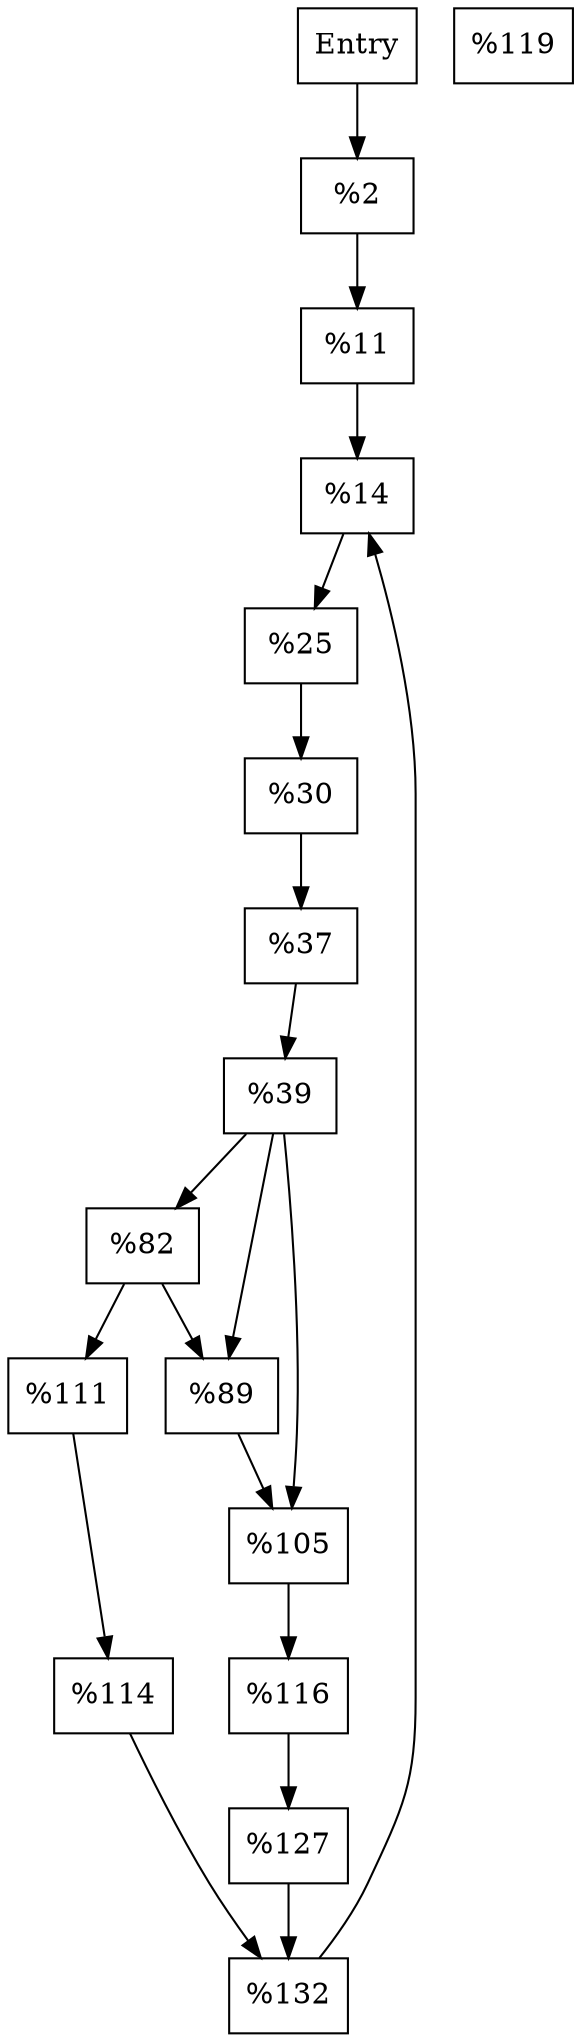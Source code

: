 digraph ControlFlowGraph {
    node [shape=box];

    Entry [label="Entry"];
    Block_2 [label="%2"];
    Block_11 [label="%11"];
    Block_14 [label="%14"];
    Block_25 [label="%25"];
    Block_30 [label="%30"];
    Block_37 [label="%37"];
    Block_39 [label="%39"];
    Block_82 [label="%82"];
    Block_89 [label="%89"];
    Block_105 [label="%105"];
    Block_111 [label="%111"];
    Block_114 [label="%114"];
    Block_116 [label="%116"];
    Block_119 [label="%119"];
    Block_127 [label="%127"];
    Block_132 [label="%132"];

    Entry -> Block_2;
    Block_2 -> Block_11;
    Block_11 -> Block_14;
    Block_14 -> Block_25;
    Block_25 -> Block_30;
    Block_30 -> Block_37;
    Block_37 -> Block_39;
    Block_39 -> Block_82;
    Block_39 -> Block_89;
    Block_39 -> Block_105;
    Block_82 -> Block_111;
    Block_82 -> Block_89;
    Block_89 -> Block_105;
    Block_105 -> Block_116;
    Block_111 -> Block_114;
    Block_114 -> Block_132;
    Block_116 -> Block_127;
    Block_127 -> Block_132;
    Block_132 -> Block_14;
}
